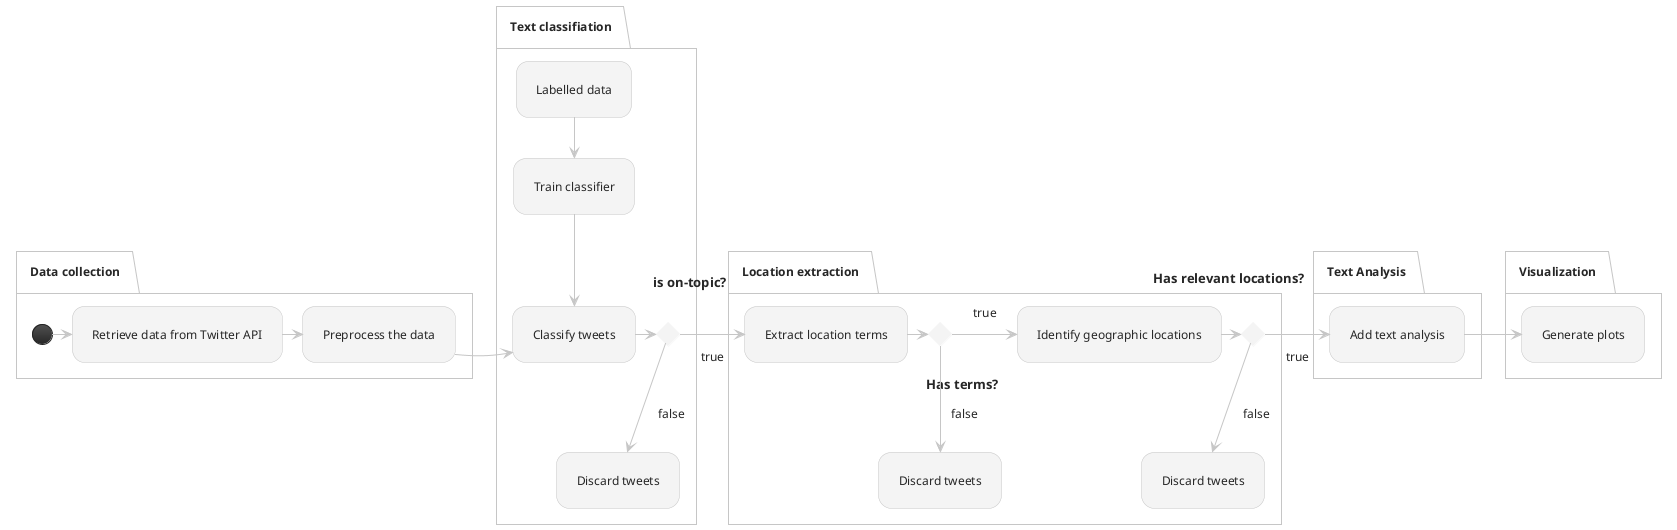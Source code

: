 @startuml
!theme carbon-gray

partition "Data collection" {
  (*) -> "Retrieve data from Twitter API"
  -> "Preprocess the data"
}

partition "Text classifiation" {
  "Labelled data" --> "Train classifier"
  "Preprocess the data" -right-> "Classify tweets"
  "Train classifier" -down-> "Classify tweets" 
  "Classify tweets" -right-> if ===is on-topic? then 
  -down->[false] "Discard tweets" as dt1
}

partition "Location extraction" {
  else
  -right->[true] "Extract location terms"
  endif
  "Extract location terms" -right-> if ===Has terms? then 
  -right->[true] "Identify geographic locations"
  else
  -down->[false] "Discard tweets" as dt2
  endif
  "Identify geographic locations" -right-> if ===Has relevant locations? then 
  -down->[false] "Discard tweets" as dt3
}

partition "Text Analysis" {
  else
    -right->[true] "Add text analysis"
  endif
}

partition "Visualization" {
  -right-> "Generate plots"
}
@enduml

